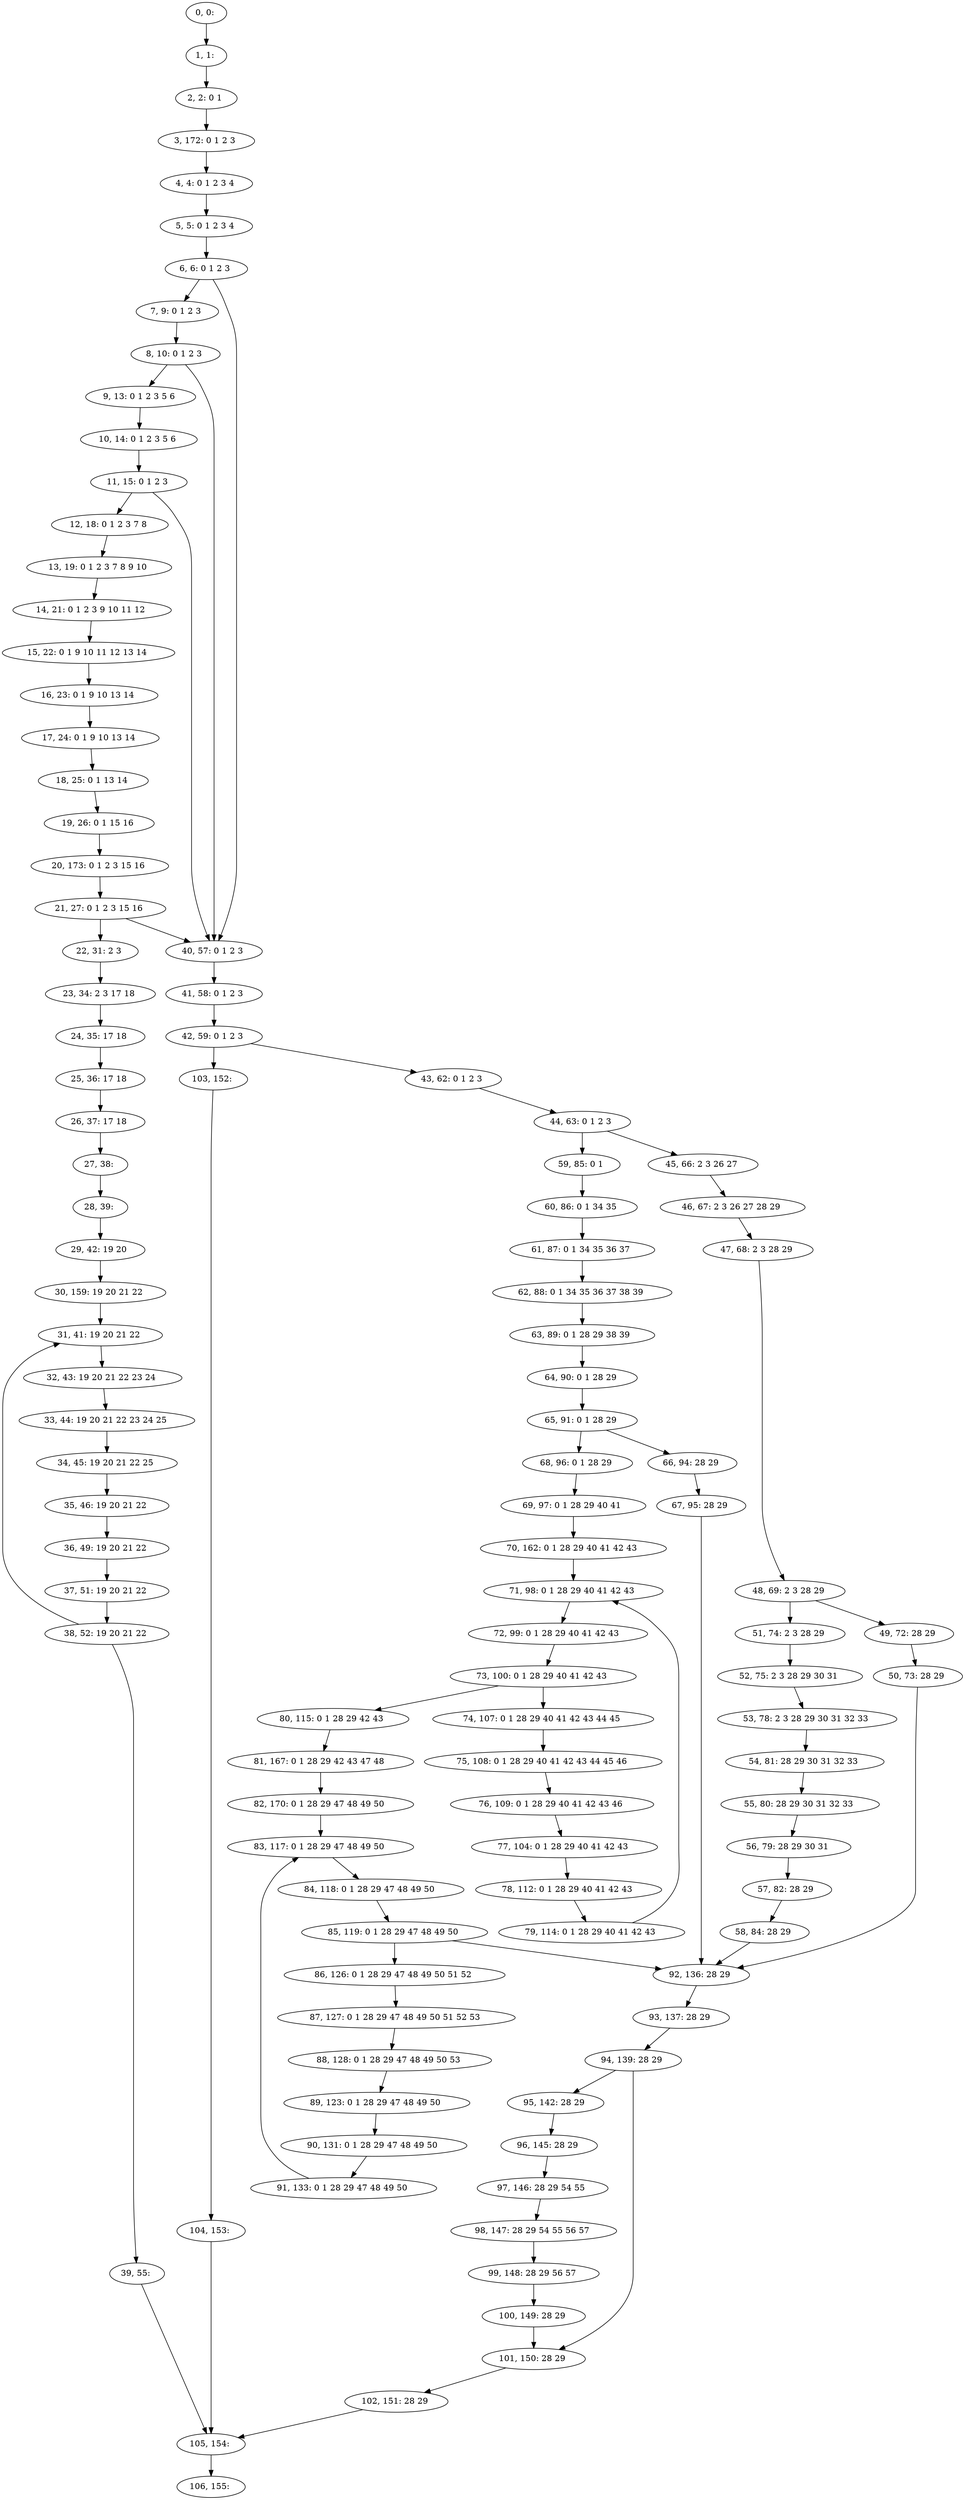 digraph G {
0[label="0, 0: "];
1[label="1, 1: "];
2[label="2, 2: 0 1 "];
3[label="3, 172: 0 1 2 3 "];
4[label="4, 4: 0 1 2 3 4 "];
5[label="5, 5: 0 1 2 3 4 "];
6[label="6, 6: 0 1 2 3 "];
7[label="7, 9: 0 1 2 3 "];
8[label="8, 10: 0 1 2 3 "];
9[label="9, 13: 0 1 2 3 5 6 "];
10[label="10, 14: 0 1 2 3 5 6 "];
11[label="11, 15: 0 1 2 3 "];
12[label="12, 18: 0 1 2 3 7 8 "];
13[label="13, 19: 0 1 2 3 7 8 9 10 "];
14[label="14, 21: 0 1 2 3 9 10 11 12 "];
15[label="15, 22: 0 1 9 10 11 12 13 14 "];
16[label="16, 23: 0 1 9 10 13 14 "];
17[label="17, 24: 0 1 9 10 13 14 "];
18[label="18, 25: 0 1 13 14 "];
19[label="19, 26: 0 1 15 16 "];
20[label="20, 173: 0 1 2 3 15 16 "];
21[label="21, 27: 0 1 2 3 15 16 "];
22[label="22, 31: 2 3 "];
23[label="23, 34: 2 3 17 18 "];
24[label="24, 35: 17 18 "];
25[label="25, 36: 17 18 "];
26[label="26, 37: 17 18 "];
27[label="27, 38: "];
28[label="28, 39: "];
29[label="29, 42: 19 20 "];
30[label="30, 159: 19 20 21 22 "];
31[label="31, 41: 19 20 21 22 "];
32[label="32, 43: 19 20 21 22 23 24 "];
33[label="33, 44: 19 20 21 22 23 24 25 "];
34[label="34, 45: 19 20 21 22 25 "];
35[label="35, 46: 19 20 21 22 "];
36[label="36, 49: 19 20 21 22 "];
37[label="37, 51: 19 20 21 22 "];
38[label="38, 52: 19 20 21 22 "];
39[label="39, 55: "];
40[label="40, 57: 0 1 2 3 "];
41[label="41, 58: 0 1 2 3 "];
42[label="42, 59: 0 1 2 3 "];
43[label="43, 62: 0 1 2 3 "];
44[label="44, 63: 0 1 2 3 "];
45[label="45, 66: 2 3 26 27 "];
46[label="46, 67: 2 3 26 27 28 29 "];
47[label="47, 68: 2 3 28 29 "];
48[label="48, 69: 2 3 28 29 "];
49[label="49, 72: 28 29 "];
50[label="50, 73: 28 29 "];
51[label="51, 74: 2 3 28 29 "];
52[label="52, 75: 2 3 28 29 30 31 "];
53[label="53, 78: 2 3 28 29 30 31 32 33 "];
54[label="54, 81: 28 29 30 31 32 33 "];
55[label="55, 80: 28 29 30 31 32 33 "];
56[label="56, 79: 28 29 30 31 "];
57[label="57, 82: 28 29 "];
58[label="58, 84: 28 29 "];
59[label="59, 85: 0 1 "];
60[label="60, 86: 0 1 34 35 "];
61[label="61, 87: 0 1 34 35 36 37 "];
62[label="62, 88: 0 1 34 35 36 37 38 39 "];
63[label="63, 89: 0 1 28 29 38 39 "];
64[label="64, 90: 0 1 28 29 "];
65[label="65, 91: 0 1 28 29 "];
66[label="66, 94: 28 29 "];
67[label="67, 95: 28 29 "];
68[label="68, 96: 0 1 28 29 "];
69[label="69, 97: 0 1 28 29 40 41 "];
70[label="70, 162: 0 1 28 29 40 41 42 43 "];
71[label="71, 98: 0 1 28 29 40 41 42 43 "];
72[label="72, 99: 0 1 28 29 40 41 42 43 "];
73[label="73, 100: 0 1 28 29 40 41 42 43 "];
74[label="74, 107: 0 1 28 29 40 41 42 43 44 45 "];
75[label="75, 108: 0 1 28 29 40 41 42 43 44 45 46 "];
76[label="76, 109: 0 1 28 29 40 41 42 43 46 "];
77[label="77, 104: 0 1 28 29 40 41 42 43 "];
78[label="78, 112: 0 1 28 29 40 41 42 43 "];
79[label="79, 114: 0 1 28 29 40 41 42 43 "];
80[label="80, 115: 0 1 28 29 42 43 "];
81[label="81, 167: 0 1 28 29 42 43 47 48 "];
82[label="82, 170: 0 1 28 29 47 48 49 50 "];
83[label="83, 117: 0 1 28 29 47 48 49 50 "];
84[label="84, 118: 0 1 28 29 47 48 49 50 "];
85[label="85, 119: 0 1 28 29 47 48 49 50 "];
86[label="86, 126: 0 1 28 29 47 48 49 50 51 52 "];
87[label="87, 127: 0 1 28 29 47 48 49 50 51 52 53 "];
88[label="88, 128: 0 1 28 29 47 48 49 50 53 "];
89[label="89, 123: 0 1 28 29 47 48 49 50 "];
90[label="90, 131: 0 1 28 29 47 48 49 50 "];
91[label="91, 133: 0 1 28 29 47 48 49 50 "];
92[label="92, 136: 28 29 "];
93[label="93, 137: 28 29 "];
94[label="94, 139: 28 29 "];
95[label="95, 142: 28 29 "];
96[label="96, 145: 28 29 "];
97[label="97, 146: 28 29 54 55 "];
98[label="98, 147: 28 29 54 55 56 57 "];
99[label="99, 148: 28 29 56 57 "];
100[label="100, 149: 28 29 "];
101[label="101, 150: 28 29 "];
102[label="102, 151: 28 29 "];
103[label="103, 152: "];
104[label="104, 153: "];
105[label="105, 154: "];
106[label="106, 155: "];
0->1 ;
1->2 ;
2->3 ;
3->4 ;
4->5 ;
5->6 ;
6->7 ;
6->40 ;
7->8 ;
8->9 ;
8->40 ;
9->10 ;
10->11 ;
11->12 ;
11->40 ;
12->13 ;
13->14 ;
14->15 ;
15->16 ;
16->17 ;
17->18 ;
18->19 ;
19->20 ;
20->21 ;
21->22 ;
21->40 ;
22->23 ;
23->24 ;
24->25 ;
25->26 ;
26->27 ;
27->28 ;
28->29 ;
29->30 ;
30->31 ;
31->32 ;
32->33 ;
33->34 ;
34->35 ;
35->36 ;
36->37 ;
37->38 ;
38->39 ;
38->31 ;
39->105 ;
40->41 ;
41->42 ;
42->43 ;
42->103 ;
43->44 ;
44->45 ;
44->59 ;
45->46 ;
46->47 ;
47->48 ;
48->49 ;
48->51 ;
49->50 ;
50->92 ;
51->52 ;
52->53 ;
53->54 ;
54->55 ;
55->56 ;
56->57 ;
57->58 ;
58->92 ;
59->60 ;
60->61 ;
61->62 ;
62->63 ;
63->64 ;
64->65 ;
65->66 ;
65->68 ;
66->67 ;
67->92 ;
68->69 ;
69->70 ;
70->71 ;
71->72 ;
72->73 ;
73->74 ;
73->80 ;
74->75 ;
75->76 ;
76->77 ;
77->78 ;
78->79 ;
79->71 ;
80->81 ;
81->82 ;
82->83 ;
83->84 ;
84->85 ;
85->86 ;
85->92 ;
86->87 ;
87->88 ;
88->89 ;
89->90 ;
90->91 ;
91->83 ;
92->93 ;
93->94 ;
94->95 ;
94->101 ;
95->96 ;
96->97 ;
97->98 ;
98->99 ;
99->100 ;
100->101 ;
101->102 ;
102->105 ;
103->104 ;
104->105 ;
105->106 ;
}
